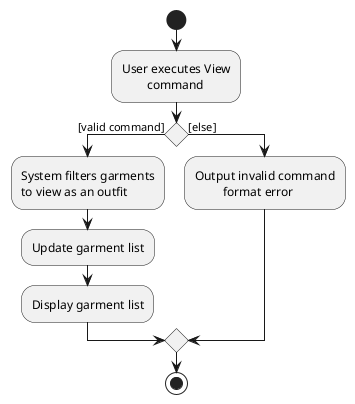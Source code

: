 @startuml
start
:User executes View
        command;

if () then ([valid command])
    :System filters garments
    to view as an outfit;
    :Update garment list;
    :Display garment list;

else ([else])
    :Output invalid command
             format error;
endif

stop
@enduml
